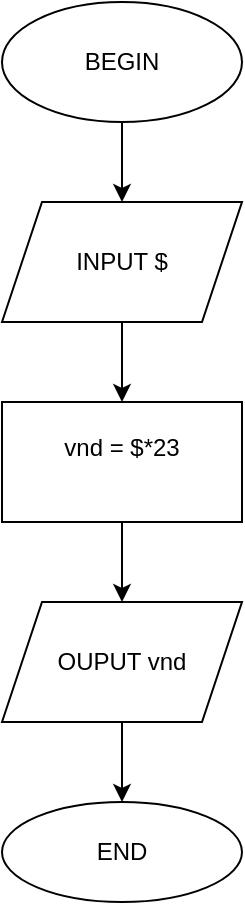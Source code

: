 <mxfile version="14.6.6" type="device"><diagram id="C5RBs43oDa-KdzZeNtuy" name="Page-1"><mxGraphModel dx="1064" dy="2750" grid="1" gridSize="10" guides="1" tooltips="1" connect="1" arrows="1" fold="1" page="1" pageScale="1" pageWidth="827" pageHeight="1169" math="0" shadow="0"><root><mxCell id="WIyWlLk6GJQsqaUBKTNV-0"/><mxCell id="WIyWlLk6GJQsqaUBKTNV-1" parent="WIyWlLk6GJQsqaUBKTNV-0"/><mxCell id="eSa2I2ExCj_KNy7lV7r6-1" style="edgeStyle=orthogonalEdgeStyle;rounded=0;orthogonalLoop=1;jettySize=auto;html=1;" edge="1" parent="WIyWlLk6GJQsqaUBKTNV-1" source="eSa2I2ExCj_KNy7lV7r6-0"><mxGeometry relative="1" as="geometry"><mxPoint x="414" y="-2210" as="targetPoint"/></mxGeometry></mxCell><mxCell id="eSa2I2ExCj_KNy7lV7r6-0" value="BEGIN" style="ellipse;whiteSpace=wrap;html=1;" vertex="1" parent="WIyWlLk6GJQsqaUBKTNV-1"><mxGeometry x="354" y="-2310" width="120" height="60" as="geometry"/></mxCell><mxCell id="eSa2I2ExCj_KNy7lV7r6-3" style="edgeStyle=orthogonalEdgeStyle;rounded=0;orthogonalLoop=1;jettySize=auto;html=1;" edge="1" parent="WIyWlLk6GJQsqaUBKTNV-1" source="eSa2I2ExCj_KNy7lV7r6-2"><mxGeometry relative="1" as="geometry"><mxPoint x="414" y="-2110" as="targetPoint"/></mxGeometry></mxCell><mxCell id="eSa2I2ExCj_KNy7lV7r6-2" value="INPUT&lt;span&gt;&#9;&lt;/span&gt;$" style="shape=parallelogram;perimeter=parallelogramPerimeter;whiteSpace=wrap;html=1;fixedSize=1;" vertex="1" parent="WIyWlLk6GJQsqaUBKTNV-1"><mxGeometry x="354" y="-2210" width="120" height="60" as="geometry"/></mxCell><mxCell id="eSa2I2ExCj_KNy7lV7r6-6" style="edgeStyle=orthogonalEdgeStyle;rounded=0;orthogonalLoop=1;jettySize=auto;html=1;" edge="1" parent="WIyWlLk6GJQsqaUBKTNV-1" source="eSa2I2ExCj_KNy7lV7r6-4"><mxGeometry relative="1" as="geometry"><mxPoint x="414" y="-2010" as="targetPoint"/></mxGeometry></mxCell><mxCell id="eSa2I2ExCj_KNy7lV7r6-4" value="&lt;div&gt;vnd = $*23&lt;/div&gt;&lt;div&gt;&lt;br&gt;&lt;/div&gt;" style="rounded=0;whiteSpace=wrap;html=1;" vertex="1" parent="WIyWlLk6GJQsqaUBKTNV-1"><mxGeometry x="354" y="-2110" width="120" height="60" as="geometry"/></mxCell><mxCell id="eSa2I2ExCj_KNy7lV7r6-9" style="edgeStyle=orthogonalEdgeStyle;rounded=0;orthogonalLoop=1;jettySize=auto;html=1;" edge="1" parent="WIyWlLk6GJQsqaUBKTNV-1" source="eSa2I2ExCj_KNy7lV7r6-5"><mxGeometry relative="1" as="geometry"><mxPoint x="414" y="-1910" as="targetPoint"/></mxGeometry></mxCell><mxCell id="eSa2I2ExCj_KNy7lV7r6-5" value="&lt;div&gt;OUPUT vnd&lt;/div&gt;" style="shape=parallelogram;perimeter=parallelogramPerimeter;whiteSpace=wrap;html=1;fixedSize=1;" vertex="1" parent="WIyWlLk6GJQsqaUBKTNV-1"><mxGeometry x="354" y="-2010" width="120" height="60" as="geometry"/></mxCell><mxCell id="eSa2I2ExCj_KNy7lV7r6-7" value="END" style="ellipse;whiteSpace=wrap;html=1;" vertex="1" parent="WIyWlLk6GJQsqaUBKTNV-1"><mxGeometry x="354" y="-1910" width="120" height="50" as="geometry"/></mxCell></root></mxGraphModel></diagram></mxfile>